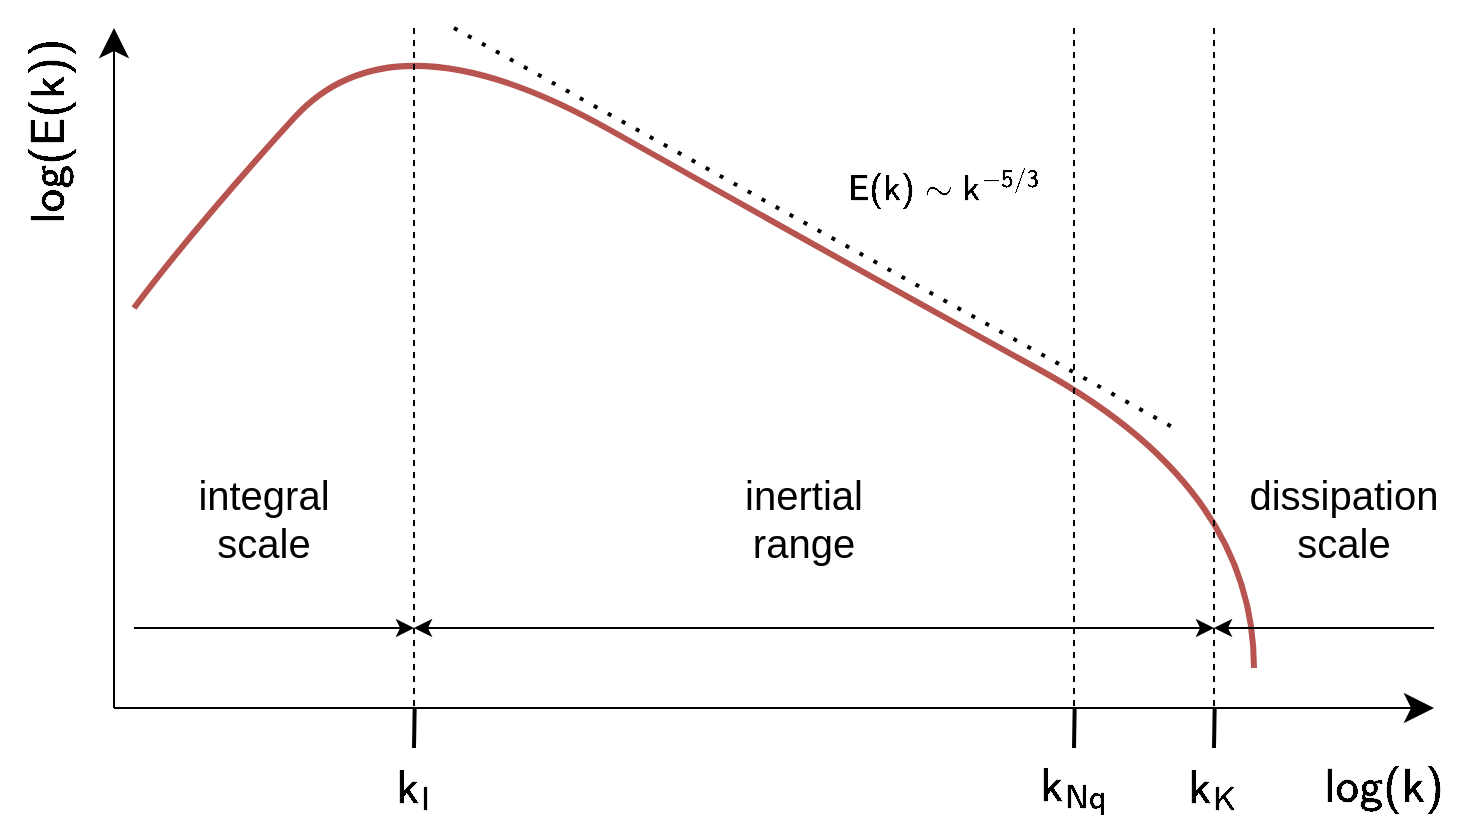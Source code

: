 <mxfile version="27.0.9">
  <diagram id="cfe45Z1RAnO_dBpLqvY-" name="Page-1">
    <mxGraphModel dx="407" dy="299" grid="1" gridSize="10" guides="1" tooltips="1" connect="1" arrows="1" fold="1" page="1" pageScale="1" pageWidth="827" pageHeight="1169" math="1" shadow="0">
      <root>
        <mxCell id="0" />
        <mxCell id="1" parent="0" />
        <mxCell id="sadTvh-HkQKw--LDx0qZ-3" value="" style="curved=1;endArrow=none;html=1;endFill=0;strokeWidth=3;fillColor=#f8cecc;strokeColor=#b85450;" parent="1" edge="1">
          <mxGeometry width="50" height="50" relative="1" as="geometry">
            <mxPoint x="130" y="360" as="sourcePoint" />
            <mxPoint x="690" y="540" as="targetPoint" />
            <Array as="points">
              <mxPoint x="160" y="320" />
              <mxPoint x="260" y="210" />
              <mxPoint x="476" y="332" />
              <mxPoint x="690" y="450" />
            </Array>
          </mxGeometry>
        </mxCell>
        <mxCell id="sadTvh-HkQKw--LDx0qZ-4" value="" style="endArrow=classic;html=1;endFill=1;endSize=12;" parent="1" edge="1">
          <mxGeometry width="50" height="50" relative="1" as="geometry">
            <mxPoint x="120" y="560" as="sourcePoint" />
            <mxPoint x="780" y="560" as="targetPoint" />
          </mxGeometry>
        </mxCell>
        <mxCell id="sadTvh-HkQKw--LDx0qZ-5" value="" style="endArrow=none;html=1;endFill=0;startSize=12;startArrow=classic;startFill=1;" parent="1" edge="1">
          <mxGeometry width="50" height="50" relative="1" as="geometry">
            <mxPoint x="120" y="220" as="sourcePoint" />
            <mxPoint x="120" y="560" as="targetPoint" />
          </mxGeometry>
        </mxCell>
        <mxCell id="sadTvh-HkQKw--LDx0qZ-6" value="\(\sf log(k)\)" style="text;html=1;strokeColor=none;fillColor=none;align=center;verticalAlign=middle;whiteSpace=wrap;rounded=0;fontSize=20;" parent="1" vertex="1">
          <mxGeometry x="730" y="590" width="50" height="20" as="geometry" />
        </mxCell>
        <mxCell id="WZW6hQI-hLr7-ywDjqDt-1" value="\( \sf log(E(k)) \)" style="text;html=1;strokeColor=none;fillColor=none;align=right;verticalAlign=middle;whiteSpace=wrap;rounded=0;fontSize=20;rotation=270;" parent="1" vertex="1">
          <mxGeometry x="30" y="270" width="115" height="20" as="geometry" />
        </mxCell>
        <mxCell id="WZW6hQI-hLr7-ywDjqDt-17" value="physical" parent="0" />
        <mxCell id="WZW6hQI-hLr7-ywDjqDt-15" value="\(\sf E(k) \sim k^{-5/3} \)" style="text;html=1;strokeColor=none;fillColor=none;align=center;verticalAlign=middle;whiteSpace=wrap;rounded=0;fontSize=15;" parent="WZW6hQI-hLr7-ywDjqDt-17" vertex="1">
          <mxGeometry x="460" y="290" width="150" height="20" as="geometry" />
        </mxCell>
        <mxCell id="WZW6hQI-hLr7-ywDjqDt-14" value="" style="endArrow=none;dashed=1;html=1;dashPattern=1 3;strokeWidth=2;fontSize=20;" parent="WZW6hQI-hLr7-ywDjqDt-17" edge="1">
          <mxGeometry width="50" height="50" relative="1" as="geometry">
            <mxPoint x="290" y="220" as="sourcePoint" />
            <mxPoint x="650" y="420" as="targetPoint" />
          </mxGeometry>
        </mxCell>
        <mxCell id="WZW6hQI-hLr7-ywDjqDt-3" value="" style="endArrow=none;dashed=1;html=1;" parent="WZW6hQI-hLr7-ywDjqDt-17" edge="1">
          <mxGeometry width="50" height="50" relative="1" as="geometry">
            <mxPoint x="670" y="220" as="sourcePoint" />
            <mxPoint x="670" y="560" as="targetPoint" />
          </mxGeometry>
        </mxCell>
        <mxCell id="WZW6hQI-hLr7-ywDjqDt-9" value="" style="endArrow=none;startArrow=classic;html=1;endFill=0;" parent="WZW6hQI-hLr7-ywDjqDt-17" edge="1">
          <mxGeometry width="50" height="50" relative="1" as="geometry">
            <mxPoint x="670" y="520" as="sourcePoint" />
            <mxPoint x="780" y="520" as="targetPoint" />
          </mxGeometry>
        </mxCell>
        <mxCell id="WZW6hQI-hLr7-ywDjqDt-11" value="dissipation scale" style="text;html=1;strokeColor=none;fillColor=none;align=center;verticalAlign=middle;whiteSpace=wrap;rounded=0;fontSize=20;" parent="WZW6hQI-hLr7-ywDjqDt-17" vertex="1">
          <mxGeometry x="680" y="440" width="110" height="50" as="geometry" />
        </mxCell>
        <mxCell id="WZW6hQI-hLr7-ywDjqDt-2" value="\(\sf k_K\)" style="text;html=1;strokeColor=none;fillColor=none;align=center;verticalAlign=middle;whiteSpace=wrap;rounded=0;fontSize=20;" parent="WZW6hQI-hLr7-ywDjqDt-17" vertex="1">
          <mxGeometry x="650" y="590" width="40" height="20" as="geometry" />
        </mxCell>
        <mxCell id="WZW6hQI-hLr7-ywDjqDt-5" value="\(\sf k_I\)" style="text;html=1;strokeColor=none;fillColor=none;align=center;verticalAlign=middle;whiteSpace=wrap;rounded=0;fontSize=20;" parent="WZW6hQI-hLr7-ywDjqDt-17" vertex="1">
          <mxGeometry x="250" y="590" width="40" height="20" as="geometry" />
        </mxCell>
        <mxCell id="WZW6hQI-hLr7-ywDjqDt-4" value="" style="endArrow=none;html=1;strokeWidth=2;fontSize=20;" parent="WZW6hQI-hLr7-ywDjqDt-17" edge="1">
          <mxGeometry width="50" height="50" relative="1" as="geometry">
            <mxPoint x="270.337" y="560" as="sourcePoint" />
            <mxPoint x="270.003" y="580" as="targetPoint" />
          </mxGeometry>
        </mxCell>
        <mxCell id="WZW6hQI-hLr7-ywDjqDt-6" value="" style="endArrow=none;dashed=1;html=1;" parent="WZW6hQI-hLr7-ywDjqDt-17" edge="1">
          <mxGeometry width="50" height="50" relative="1" as="geometry">
            <mxPoint x="270" y="220" as="sourcePoint" />
            <mxPoint x="270" y="560" as="targetPoint" />
          </mxGeometry>
        </mxCell>
        <mxCell id="WZW6hQI-hLr7-ywDjqDt-7" value="" style="endArrow=classic;startArrow=none;html=1;startFill=0;" parent="WZW6hQI-hLr7-ywDjqDt-17" edge="1">
          <mxGeometry width="50" height="50" relative="1" as="geometry">
            <mxPoint x="130" y="520" as="sourcePoint" />
            <mxPoint x="270" y="520" as="targetPoint" />
          </mxGeometry>
        </mxCell>
        <mxCell id="WZW6hQI-hLr7-ywDjqDt-8" value="" style="endArrow=classic;startArrow=classic;html=1;" parent="WZW6hQI-hLr7-ywDjqDt-17" edge="1">
          <mxGeometry width="50" height="50" relative="1" as="geometry">
            <mxPoint x="270" y="520" as="sourcePoint" />
            <mxPoint x="670" y="520" as="targetPoint" />
          </mxGeometry>
        </mxCell>
        <mxCell id="WZW6hQI-hLr7-ywDjqDt-13" value="integral scale" style="text;html=1;strokeColor=none;fillColor=none;align=center;verticalAlign=middle;whiteSpace=wrap;rounded=0;fontSize=20;" parent="WZW6hQI-hLr7-ywDjqDt-17" vertex="1">
          <mxGeometry x="160" y="440" width="70" height="50" as="geometry" />
        </mxCell>
        <mxCell id="WZW6hQI-hLr7-ywDjqDt-12" value="inertial range" style="text;html=1;strokeColor=none;fillColor=none;align=center;verticalAlign=middle;whiteSpace=wrap;rounded=0;fontSize=20;" parent="WZW6hQI-hLr7-ywDjqDt-17" vertex="1">
          <mxGeometry x="410" y="440" width="110" height="50" as="geometry" />
        </mxCell>
        <mxCell id="sadTvh-HkQKw--LDx0qZ-11" value="" style="endArrow=none;html=1;strokeWidth=2;fontSize=20;" parent="WZW6hQI-hLr7-ywDjqDt-17" edge="1">
          <mxGeometry width="50" height="50" relative="1" as="geometry">
            <mxPoint x="670.337" y="560" as="sourcePoint" />
            <mxPoint x="670.003" y="580" as="targetPoint" />
          </mxGeometry>
        </mxCell>
        <mxCell id="WZW6hQI-hLr7-ywDjqDt-18" value="modelling" parent="0" visible="0" />
        <mxCell id="WZW6hQI-hLr7-ywDjqDt-19" value="RANS" style="text;html=1;strokeColor=none;fillColor=none;align=center;verticalAlign=middle;whiteSpace=wrap;rounded=0;fontSize=20;" parent="WZW6hQI-hLr7-ywDjqDt-18" vertex="1">
          <mxGeometry x="140" y="370" width="110" height="20" as="geometry" />
        </mxCell>
        <mxCell id="WZW6hQI-hLr7-ywDjqDt-20" value="LES" style="text;html=1;strokeColor=none;fillColor=none;align=center;verticalAlign=middle;whiteSpace=wrap;rounded=0;fontSize=20;" parent="WZW6hQI-hLr7-ywDjqDt-18" vertex="1">
          <mxGeometry x="510" y="450" width="60" height="30" as="geometry" />
        </mxCell>
        <mxCell id="WZW6hQI-hLr7-ywDjqDt-21" value="DNS" style="text;html=1;strokeColor=none;fillColor=none;align=center;verticalAlign=middle;whiteSpace=wrap;rounded=0;fontSize=20;" parent="WZW6hQI-hLr7-ywDjqDt-18" vertex="1">
          <mxGeometry x="610" y="490" width="70" height="30" as="geometry" />
        </mxCell>
        <mxCell id="WZW6hQI-hLr7-ywDjqDt-22" value="" style="endArrow=none;dashed=1;html=1;" parent="WZW6hQI-hLr7-ywDjqDt-18" edge="1">
          <mxGeometry width="50" height="50" relative="1" as="geometry">
            <mxPoint x="270" y="220" as="sourcePoint" />
            <mxPoint x="270" y="560" as="targetPoint" />
          </mxGeometry>
        </mxCell>
        <mxCell id="WZW6hQI-hLr7-ywDjqDt-24" value="" style="endArrow=classic;startArrow=none;html=1;startFill=0;" parent="WZW6hQI-hLr7-ywDjqDt-18" edge="1">
          <mxGeometry width="50" height="50" relative="1" as="geometry">
            <mxPoint x="130" y="400" as="sourcePoint" />
            <mxPoint x="267.5" y="400" as="targetPoint" />
          </mxGeometry>
        </mxCell>
        <mxCell id="WZW6hQI-hLr7-ywDjqDt-25" value="" style="endArrow=none;dashed=1;html=1;" parent="WZW6hQI-hLr7-ywDjqDt-18" edge="1">
          <mxGeometry width="50" height="50" relative="1" as="geometry">
            <mxPoint x="440" y="220" as="sourcePoint" />
            <mxPoint x="440" y="560" as="targetPoint" />
          </mxGeometry>
        </mxCell>
        <mxCell id="WZW6hQI-hLr7-ywDjqDt-26" value="" style="endArrow=none;dashed=1;html=1;" parent="WZW6hQI-hLr7-ywDjqDt-18" edge="1">
          <mxGeometry width="50" height="50" relative="1" as="geometry">
            <mxPoint x="600" y="220" as="sourcePoint" />
            <mxPoint x="600" y="560" as="targetPoint" />
          </mxGeometry>
        </mxCell>
        <mxCell id="WZW6hQI-hLr7-ywDjqDt-27" value="" style="endArrow=none;dashed=1;html=1;" parent="WZW6hQI-hLr7-ywDjqDt-18" edge="1">
          <mxGeometry width="50" height="50" relative="1" as="geometry">
            <mxPoint x="720" y="220" as="sourcePoint" />
            <mxPoint x="720" y="560" as="targetPoint" />
          </mxGeometry>
        </mxCell>
        <mxCell id="WZW6hQI-hLr7-ywDjqDt-28" value="" style="endArrow=classic;startArrow=none;html=1;startFill=0;" parent="WZW6hQI-hLr7-ywDjqDt-18" edge="1">
          <mxGeometry width="50" height="50" relative="1" as="geometry">
            <mxPoint x="130" y="440" as="sourcePoint" />
            <mxPoint x="440" y="440" as="targetPoint" />
          </mxGeometry>
        </mxCell>
        <mxCell id="WZW6hQI-hLr7-ywDjqDt-29" value="" style="endArrow=classic;startArrow=none;html=1;startFill=0;" parent="WZW6hQI-hLr7-ywDjqDt-18" edge="1">
          <mxGeometry width="50" height="50" relative="1" as="geometry">
            <mxPoint x="130" y="480" as="sourcePoint" />
            <mxPoint x="600" y="480" as="targetPoint" />
          </mxGeometry>
        </mxCell>
        <mxCell id="WZW6hQI-hLr7-ywDjqDt-30" value="" style="endArrow=classic;startArrow=none;html=1;startFill=0;" parent="WZW6hQI-hLr7-ywDjqDt-18" edge="1">
          <mxGeometry width="50" height="50" relative="1" as="geometry">
            <mxPoint x="130" y="520" as="sourcePoint" />
            <mxPoint x="720" y="520" as="targetPoint" />
          </mxGeometry>
        </mxCell>
        <mxCell id="WZW6hQI-hLr7-ywDjqDt-31" value="VLES" style="text;html=1;strokeColor=none;fillColor=none;align=center;verticalAlign=middle;whiteSpace=wrap;rounded=0;fontSize=20;" parent="WZW6hQI-hLr7-ywDjqDt-18" vertex="1">
          <mxGeometry x="340" y="410" width="60" height="30" as="geometry" />
        </mxCell>
        <mxCell id="6lekhjhWJk-i25H0QFoG-1" value="LES" parent="0" />
        <mxCell id="6lekhjhWJk-i25H0QFoG-2" value="" style="endArrow=none;dashed=1;html=1;" edge="1" parent="6lekhjhWJk-i25H0QFoG-1">
          <mxGeometry width="50" height="50" relative="1" as="geometry">
            <mxPoint x="600" y="220" as="sourcePoint" />
            <mxPoint x="600" y="560" as="targetPoint" />
          </mxGeometry>
        </mxCell>
        <mxCell id="6lekhjhWJk-i25H0QFoG-3" value="" style="endArrow=none;html=1;strokeWidth=2;fontSize=20;" edge="1" parent="6lekhjhWJk-i25H0QFoG-1">
          <mxGeometry width="50" height="50" relative="1" as="geometry">
            <mxPoint x="600.333" y="560" as="sourcePoint" />
            <mxPoint x="600" y="580" as="targetPoint" />
          </mxGeometry>
        </mxCell>
        <mxCell id="6lekhjhWJk-i25H0QFoG-4" value="\(\sf k_{Nq}\)" style="text;html=1;strokeColor=none;fillColor=none;align=center;verticalAlign=middle;whiteSpace=wrap;rounded=0;fontSize=20;" vertex="1" parent="6lekhjhWJk-i25H0QFoG-1">
          <mxGeometry x="580" y="590" width="40" height="20" as="geometry" />
        </mxCell>
      </root>
    </mxGraphModel>
  </diagram>
</mxfile>
